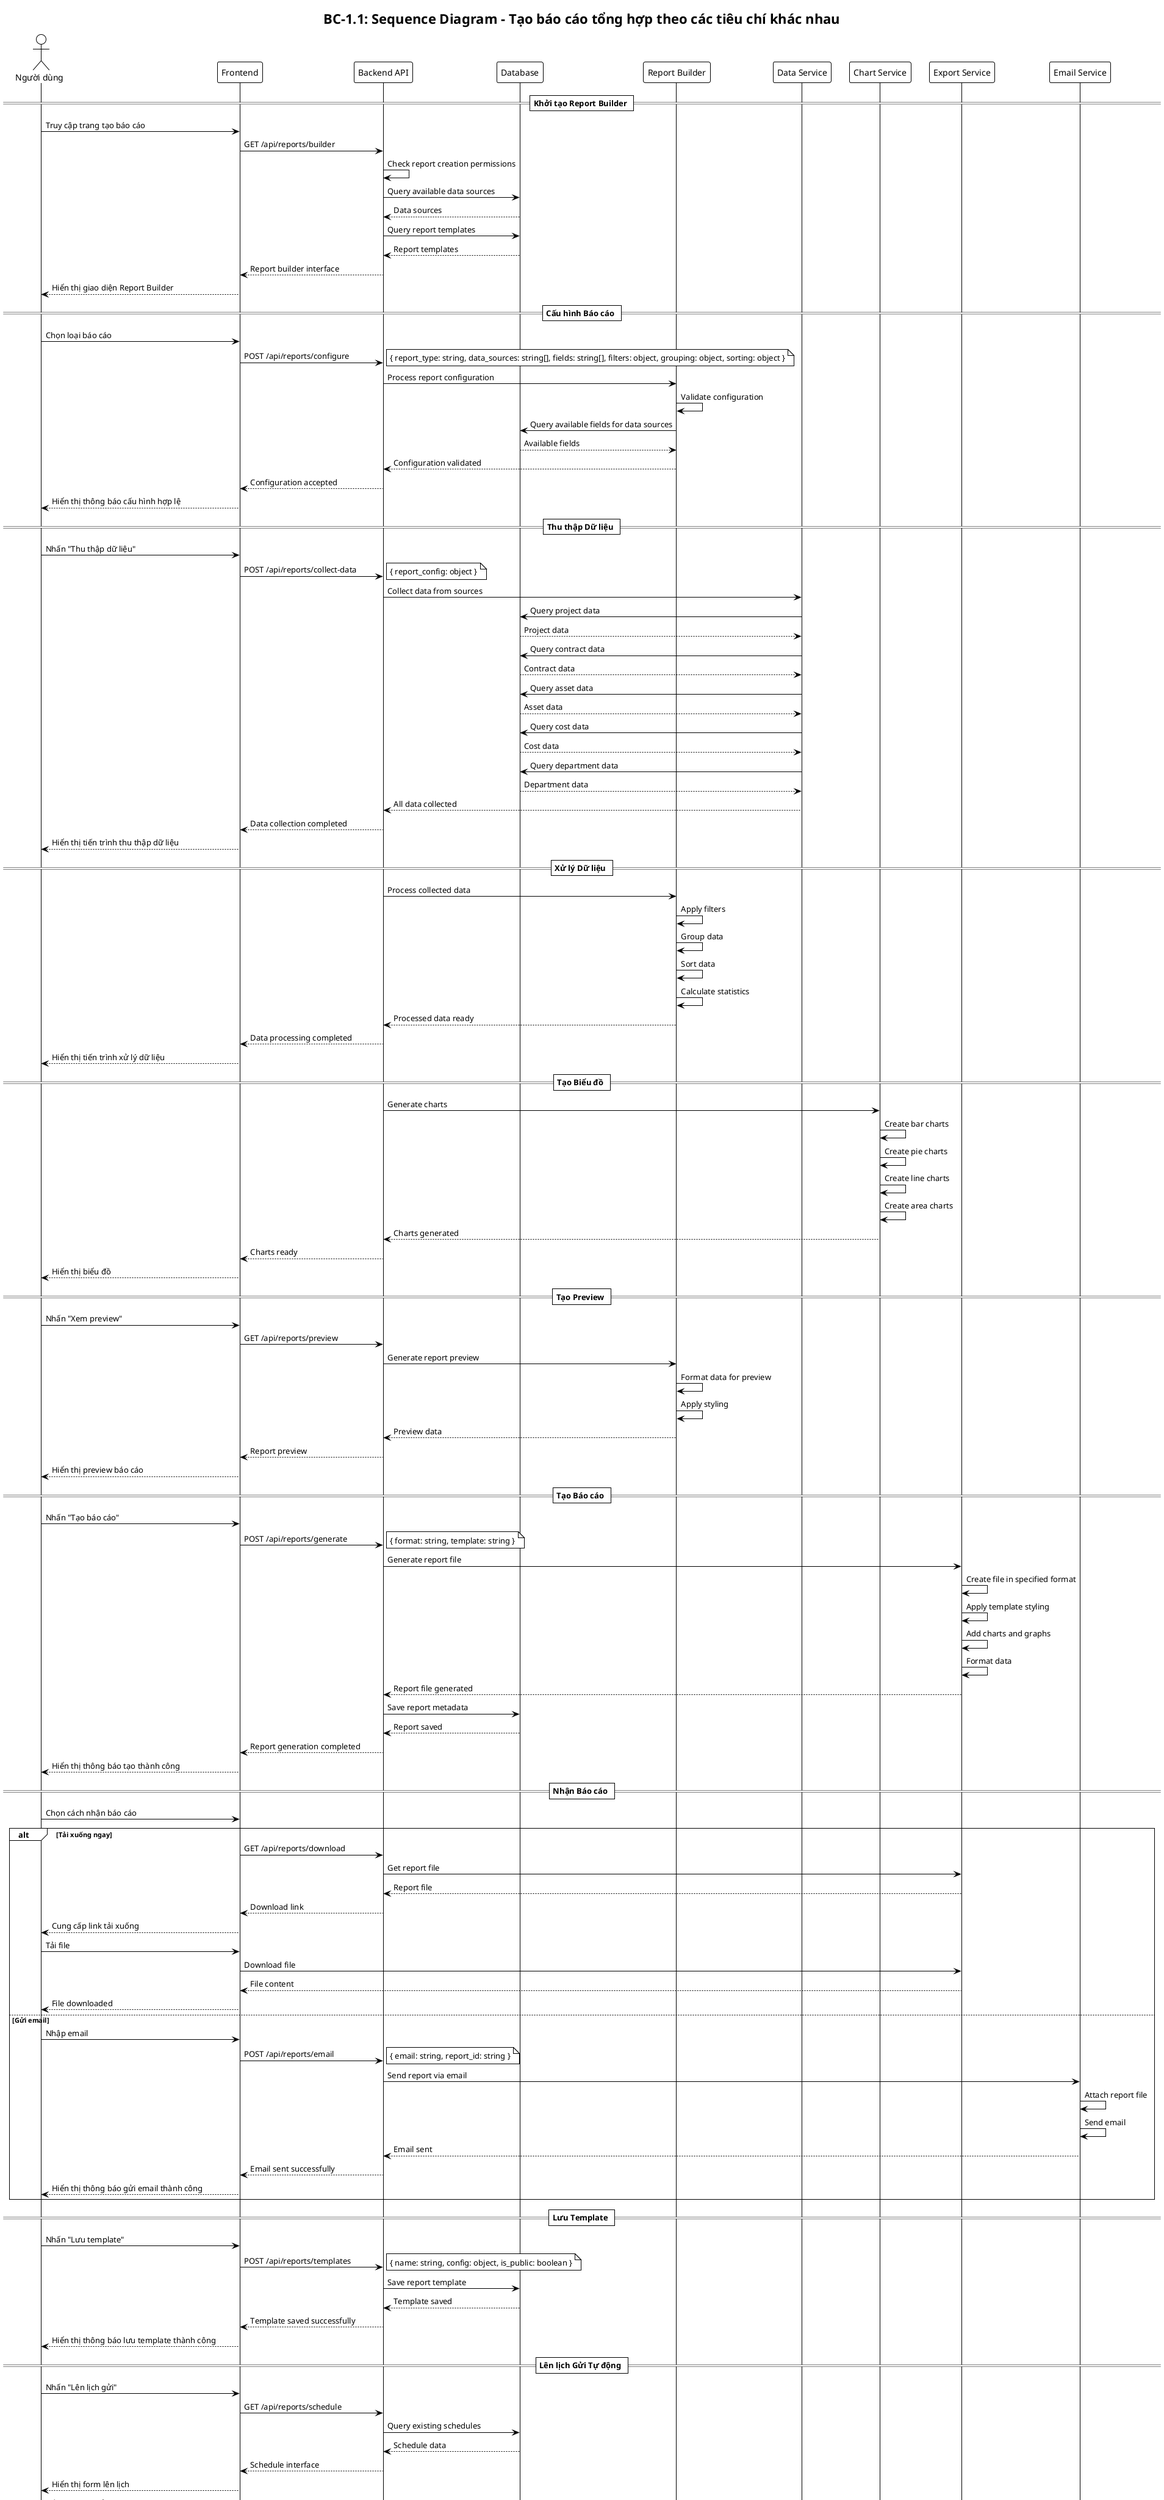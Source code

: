 @startuml BC-1.1 Sequence Diagram
!theme plain
skinparam sequenceFontSize 12

title BC-1.1: Sequence Diagram - Tạo báo cáo tổng hợp theo các tiêu chí khác nhau

actor "Người dùng" as U
participant "Frontend" as F
participant "Backend API" as B
participant "Database" as D
participant "Report Builder" as RB
participant "Data Service" as DS
participant "Chart Service" as CS
participant "Export Service" as ES
participant "Email Service" as EMS

== Khởi tạo Report Builder ==

U -> F: Truy cập trang tạo báo cáo
F -> B: GET /api/reports/builder
B -> B: Check report creation permissions
B -> D: Query available data sources
D --> B: Data sources
B -> D: Query report templates
D --> B: Report templates
B --> F: Report builder interface
F --> U: Hiển thị giao diện Report Builder

== Cấu hình Báo cáo ==

U -> F: Chọn loại báo cáo
F -> B: POST /api/reports/configure
note right: { report_type: string, data_sources: string[], fields: string[], filters: object, grouping: object, sorting: object }

B -> RB: Process report configuration
RB -> RB: Validate configuration
RB -> D: Query available fields for data sources
D --> RB: Available fields
RB --> B: Configuration validated
B --> F: Configuration accepted
F --> U: Hiển thị thông báo cấu hình hợp lệ

== Thu thập Dữ liệu ==

U -> F: Nhấn "Thu thập dữ liệu"
F -> B: POST /api/reports/collect-data
note right: { report_config: object }

B -> DS: Collect data from sources
DS -> D: Query project data
D --> DS: Project data
DS -> D: Query contract data
D --> DS: Contract data
DS -> D: Query asset data
D --> DS: Asset data
DS -> D: Query cost data
D --> DS: Cost data
DS -> D: Query department data
D --> DS: Department data
DS --> B: All data collected
B --> F: Data collection completed
F --> U: Hiển thị tiến trình thu thập dữ liệu

== Xử lý Dữ liệu ==

B -> RB: Process collected data
RB -> RB: Apply filters
RB -> RB: Group data
RB -> RB: Sort data
RB -> RB: Calculate statistics
RB --> B: Processed data ready
B --> F: Data processing completed
F --> U: Hiển thị tiến trình xử lý dữ liệu

== Tạo Biểu đồ ==

B -> CS: Generate charts
CS -> CS: Create bar charts
CS -> CS: Create pie charts
CS -> CS: Create line charts
CS -> CS: Create area charts
CS --> B: Charts generated
B --> F: Charts ready
F --> U: Hiển thị biểu đồ

== Tạo Preview ==

U -> F: Nhấn "Xem preview"
F -> B: GET /api/reports/preview
B -> RB: Generate report preview
RB -> RB: Format data for preview
RB -> RB: Apply styling
RB --> B: Preview data
B --> F: Report preview
F --> U: Hiển thị preview báo cáo

== Tạo Báo cáo ==

U -> F: Nhấn "Tạo báo cáo"
F -> B: POST /api/reports/generate
note right: { format: string, template: string }

B -> ES: Generate report file
ES -> ES: Create file in specified format
ES -> ES: Apply template styling
ES -> ES: Add charts and graphs
ES -> ES: Format data
ES --> B: Report file generated
B -> D: Save report metadata
D --> B: Report saved
B --> F: Report generation completed
F --> U: Hiển thị thông báo tạo thành công

== Nhận Báo cáo ==

U -> F: Chọn cách nhận báo cáo

alt Tải xuống ngay
    F -> B: GET /api/reports/download
    B -> ES: Get report file
    ES --> B: Report file
    B --> F: Download link
    F --> U: Cung cấp link tải xuống
    
    U -> F: Tải file
    F -> ES: Download file
    ES --> F: File content
    F --> U: File downloaded
else Gửi email
    U -> F: Nhập email
    F -> B: POST /api/reports/email
    note right: { email: string, report_id: string }
    
    B -> EMS: Send report via email
    EMS -> EMS: Attach report file
    EMS -> EMS: Send email
    EMS --> B: Email sent
    B --> F: Email sent successfully
    F --> U: Hiển thị thông báo gửi email thành công
end

== Lưu Template ==

U -> F: Nhấn "Lưu template"
F -> B: POST /api/reports/templates
note right: { name: string, config: object, is_public: boolean }

B -> D: Save report template
D --> B: Template saved
B --> F: Template saved successfully
F --> U: Hiển thị thông báo lưu template thành công

== Lên lịch Gửi Tự động ==

U -> F: Nhấn "Lên lịch gửi"
F -> B: GET /api/reports/schedule
B -> D: Query existing schedules
D --> B: Schedule data
B --> F: Schedule interface
F --> U: Hiển thị form lên lịch

U -> F: Cấu hình lịch gửi
F -> B: POST /api/reports/schedule
note right: { frequency: string, time: string, email: string, report_config: object }

B -> D: Save report schedule
D --> B: Schedule saved
B --> F: Schedule created successfully
F --> U: Hiển thị thông báo lên lịch thành công

== Chia sẻ Báo cáo ==

U -> F: Nhấn "Chia sẻ báo cáo"
F -> B: GET /api/reports/share
B -> D: Query user list
D --> B: User list
B --> F: Share interface
F --> U: Hiển thị form chia sẻ

U -> F: Chọn người nhận và quyền
F -> B: POST /api/reports/share
note right: { recipients: string[], permissions: object }

B -> D: Update report sharing
D --> B: Sharing updated
B -> EMS: Send sharing notification
EMS --> B: Notification sent
B --> F: Sharing completed
F --> U: Hiển thị thông báo chia sẻ thành công

== So sánh Báo cáo ==

U -> F: Nhấn "So sánh báo cáo"
F -> B: GET /api/reports/compare
B -> D: Query historical reports
D --> B: Historical reports
B --> F: Compare interface
F --> U: Hiển thị giao diện so sánh

U -> F: Chọn báo cáo để so sánh
F -> B: POST /api/reports/compare
note right: { report_ids: string[], comparison_type: string }

B -> RB: Generate comparison report
RB -> RB: Compare data between reports
RB -> RB: Calculate differences
RB --> B: Comparison data
B --> F: Comparison report
F --> U: Hiển thị báo cáo so sánh

== Quản lý Quyền ==

U -> F: Nhấn "Quản lý quyền"
F -> B: GET /api/reports/permissions
B -> D: Query report permissions
D --> B: Permission data
B --> F: Permission management interface
F --> U: Hiển thị quản lý quyền

U -> F: Cập nhật quyền truy cập
F -> B: PUT /api/reports/permissions
note right: { user_id: string, permission_level: string }

B -> D: Update report permissions
D --> B: Permissions updated
B --> F: Permissions updated successfully
F --> U: Hiển thị thông báo cập nhật quyền

== Ghi Log ==

B -> D: Log report creation activity
D --> B: Activity logged
B -> D: Update report statistics
D --> B: Statistics updated
B -> B: Clean up temporary data

== Xử lý Lỗi ==

alt Không có quyền tạo báo cáo
    B --> F: 403 Forbidden
    F --> U: Hiển thị thông báo "Không có quyền tạo báo cáo"
else Lỗi cấu hình
    B --> F: 400 Bad Request
    F --> U: Hiển thị thông báo lỗi cấu hình
else Lỗi thu thập dữ liệu
    B --> F: 500 Internal Server Error
    F --> U: Hiển thị thông báo lỗi thu thập dữ liệu
else Lỗi tạo file
    B --> F: 500 Internal Server Error
    F --> U: Hiển thị thông báo lỗi tạo file
end

@enduml
